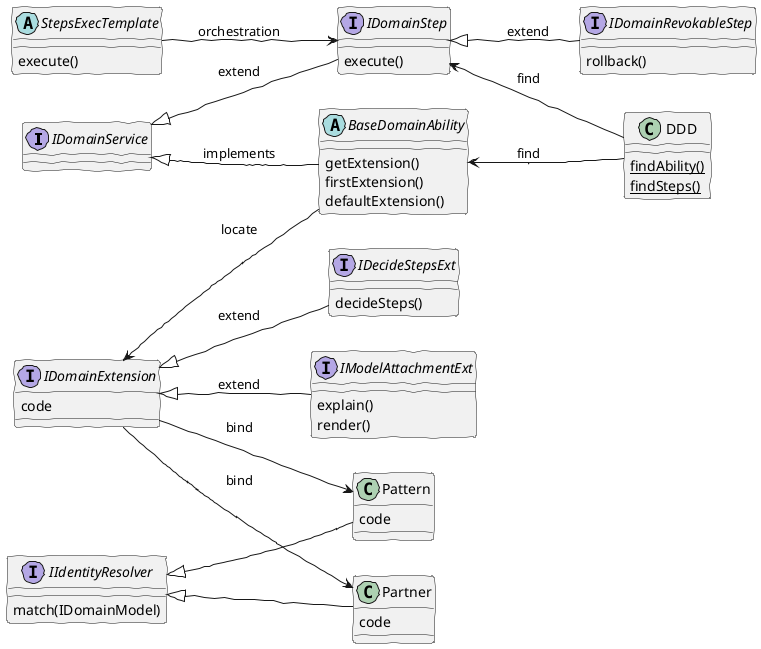@startuml
skinparam handwritten true
skinparam shadowing<<with_shadow>> true
left to right direction

interface IDomainService
interface IDomainStep
IDomainStep : execute()
interface IDecideStepsExt
interface IDomainRevokableStep
IDomainRevokableStep : rollback()
interface IDomainExtension
interface IIdentityResolver
interface IModelAttachmentExt
IModelAttachmentExt : explain()
IModelAttachmentExt : render()
abstract StepsExecTemplate
abstract BaseDomainAbility
BaseDomainAbility : getExtension()
BaseDomainAbility : firstExtension()
BaseDomainAbility : defaultExtension()
StepsExecTemplate : execute()
DDD : {static} findAbility()
DDD : {static} findSteps()
IDecideStepsExt : decideSteps()
IIdentityResolver : match(IDomainModel)

IDomainService <|-- IDomainStep: extend
IDomainStep <|-- IDomainRevokableStep: extend
IDomainService <|-- BaseDomainAbility: implements

IDomainExtension <|-- IDecideStepsExt: extend
IDomainExtension <|-- IModelAttachmentExt: extend

IIdentityResolver <|-- Pattern
IIdentityResolver <|-- Partner

BaseDomainAbility <-- DDD: find
IDomainStep <-- DDD: find

IDomainExtension <-- BaseDomainAbility: locate

IDomainExtension --> Pattern: bind
IDomainExtension --> Partner: bind

Partner : code
Pattern : code
IDomainExtension : code

StepsExecTemplate --> IDomainStep: orchestration
@enduml
